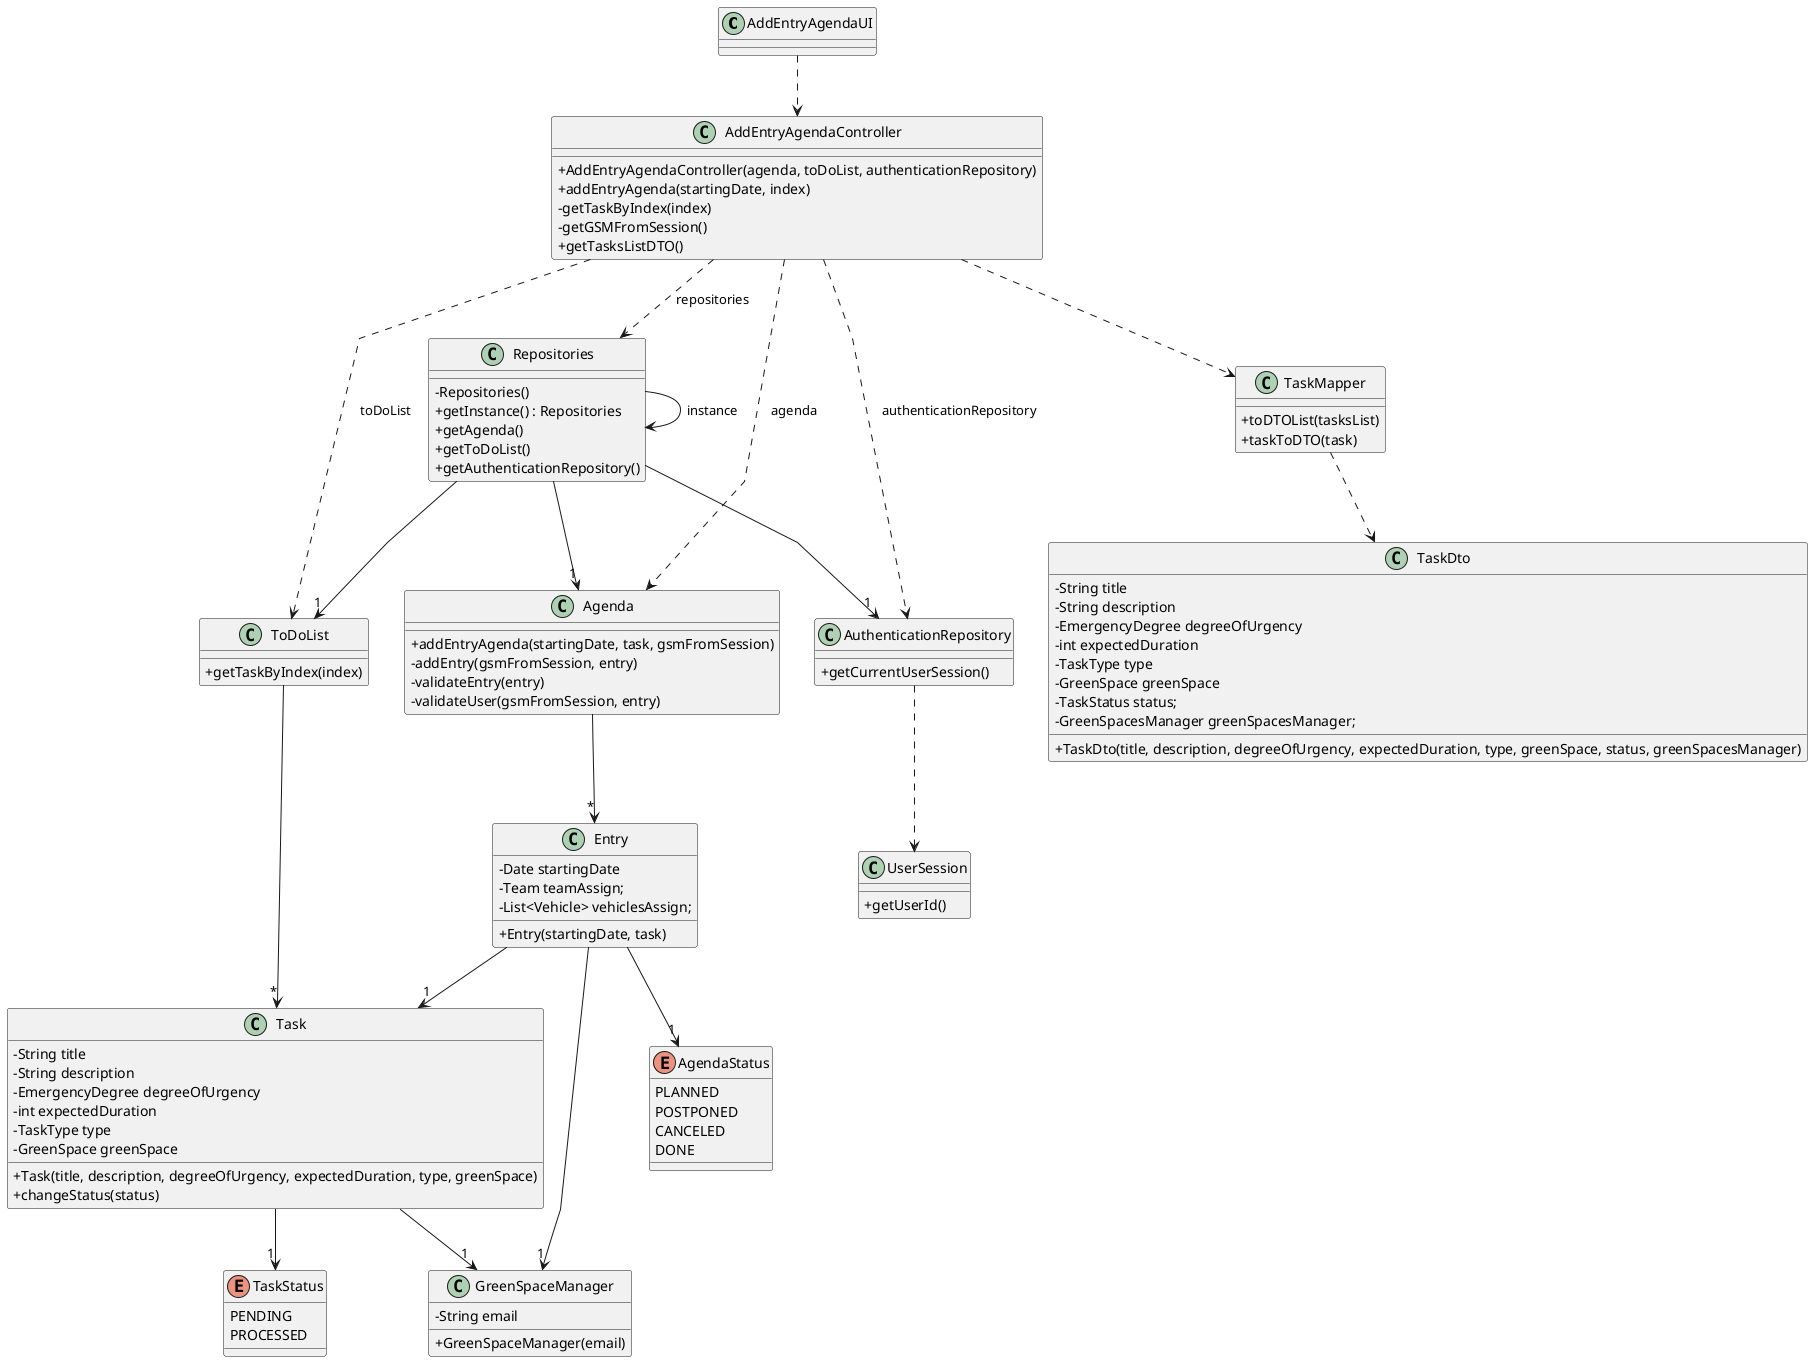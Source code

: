 @startuml
'skinparam monochrome true
skinparam packageStyle rectangle
skinparam shadowing false
skinparam linetype polyline
'skinparam linetype orto

skinparam classAttributeIconSize 0

'left to right direction

class AddEntryAgendaUI {
}

class AddEntryAgendaController {
    +AddEntryAgendaController(agenda, toDoList, authenticationRepository)
    +addEntryAgenda(startingDate, index)
    -getTaskByIndex(index)
    -getGSMFromSession()
    +getTasksListDTO()
}

class Agenda {
    +addEntryAgenda(startingDate, task, gsmFromSession)
    -addEntry(gsmFromSession, entry)
    -validateEntry(entry)
    -validateUser(gsmFromSession, entry)
}

class Entry {
    -Date startingDate
    -Team teamAssign;
    -List<Vehicle> vehiclesAssign;
    +Entry(startingDate, task)
}

class ToDoList {
    +getTaskByIndex(index)
}

class Task {
    -String title
    -String description
    -EmergencyDegree degreeOfUrgency
    -int expectedDuration
    -TaskType type
    -GreenSpace greenSpace
    +Task(title, description, degreeOfUrgency, expectedDuration, type, greenSpace)
    +changeStatus(status)
}

class Repositories{
    - Repositories()
    + getInstance() : Repositories
    + getAgenda()
    + getToDoList()
    + getAuthenticationRepository()
}

enum AgendaStatus {
    PLANNED
    POSTPONED
    CANCELED
    DONE
}

enum TaskStatus {
    PENDING
    PROCESSED
}

class AuthenticationRepository {
    +getCurrentUserSession()
}

class UserSession {
    +getUserId()
}

class GreenSpaceManager {
    -String email
    +GreenSpaceManager(email)
}

class TaskDto {
    -String title
    -String description
    -EmergencyDegree degreeOfUrgency
    -int expectedDuration
    -TaskType type
    -GreenSpace greenSpace
    -TaskStatus status;
    -GreenSpacesManager greenSpacesManager;
    +TaskDto(title, description, degreeOfUrgency, expectedDuration, type, greenSpace, status, greenSpacesManager)
}

class TaskMapper {
    +toDTOList(tasksList)
    +taskToDTO(task)
}

AddEntryAgendaUI ..> AddEntryAgendaController
AddEntryAgendaController ..> Repositories: repositories
AddEntryAgendaController ..> Agenda: agenda
AddEntryAgendaController ..> ToDoList: toDoList
AddEntryAgendaController ..> AuthenticationRepository: authenticationRepository
AuthenticationRepository ..> UserSession
Repositories --> Repositories: instance
Repositories --> "1" Agenda
Repositories --> "1" ToDoList
Repositories --> "1" AuthenticationRepository
Agenda --> "*" Entry
ToDoList --> "*" Task
Entry --> "1" Task
Entry --> "1" AgendaStatus
Task --> "1" TaskStatus
Entry --> "1" GreenSpaceManager
Task --> "1" GreenSpaceManager
AddEntryAgendaController ..> TaskMapper
TaskMapper ..> TaskDto

@enduml